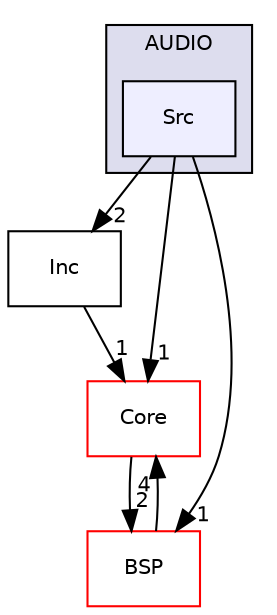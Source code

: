 digraph "/home/developer/mtrain-firmware/external/middleware/STM32_USB_Device_Library/Class/AUDIO/Src" {
  compound=true
  node [ fontsize="10", fontname="Helvetica"];
  edge [ labelfontsize="10", labelfontname="Helvetica"];
  subgraph clusterdir_c11500816f8ec3526ffeede5315c5ad7 {
    graph [ bgcolor="#ddddee", pencolor="black", label="AUDIO" fontname="Helvetica", fontsize="10", URL="dir_c11500816f8ec3526ffeede5315c5ad7.html"]
  dir_de49716646aec31309fe62ac83bca8da [shape=box, label="Src", style="filled", fillcolor="#eeeeff", pencolor="black", URL="dir_de49716646aec31309fe62ac83bca8da.html"];
  }
  dir_2f220259f3445559f686f0f48cde4942 [shape=box label="Inc" URL="dir_2f220259f3445559f686f0f48cde4942.html"];
  dir_19e504b8294315d876b43ba053bc3f8f [shape=box label="Core" fillcolor="white" style="filled" color="red" URL="dir_19e504b8294315d876b43ba053bc3f8f.html"];
  dir_350c8a3315b9de76597c9530ef31a96a [shape=box label="BSP" fillcolor="white" style="filled" color="red" URL="dir_350c8a3315b9de76597c9530ef31a96a.html"];
  dir_de49716646aec31309fe62ac83bca8da->dir_2f220259f3445559f686f0f48cde4942 [headlabel="2", labeldistance=1.5 headhref="dir_000057_000056.html"];
  dir_de49716646aec31309fe62ac83bca8da->dir_19e504b8294315d876b43ba053bc3f8f [headlabel="1", labeldistance=1.5 headhref="dir_000057_000076.html"];
  dir_de49716646aec31309fe62ac83bca8da->dir_350c8a3315b9de76597c9530ef31a96a [headlabel="1", labeldistance=1.5 headhref="dir_000057_000009.html"];
  dir_2f220259f3445559f686f0f48cde4942->dir_19e504b8294315d876b43ba053bc3f8f [headlabel="1", labeldistance=1.5 headhref="dir_000056_000076.html"];
  dir_19e504b8294315d876b43ba053bc3f8f->dir_350c8a3315b9de76597c9530ef31a96a [headlabel="2", labeldistance=1.5 headhref="dir_000076_000009.html"];
  dir_350c8a3315b9de76597c9530ef31a96a->dir_19e504b8294315d876b43ba053bc3f8f [headlabel="4", labeldistance=1.5 headhref="dir_000009_000076.html"];
}
